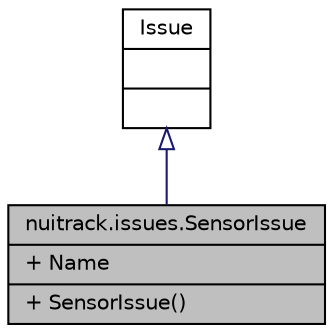 digraph "nuitrack.issues.SensorIssue"
{
  edge [fontname="Helvetica",fontsize="10",labelfontname="Helvetica",labelfontsize="10"];
  node [fontname="Helvetica",fontsize="10",shape=record];
  Node1 [label="{nuitrack.issues.SensorIssue\n|+ Name\l|+ SensorIssue()\l}",height=0.2,width=0.4,color="black", fillcolor="grey75", style="filled" fontcolor="black"];
  Node2 -> Node1 [dir="back",color="midnightblue",fontsize="10",style="solid",arrowtail="onormal",fontname="Helvetica"];
  Node2 [label="{Issue\n||}",height=0.2,width=0.4,color="black", fillcolor="white", style="filled",URL="$classnuitrack_1_1Issue.html"];
}
